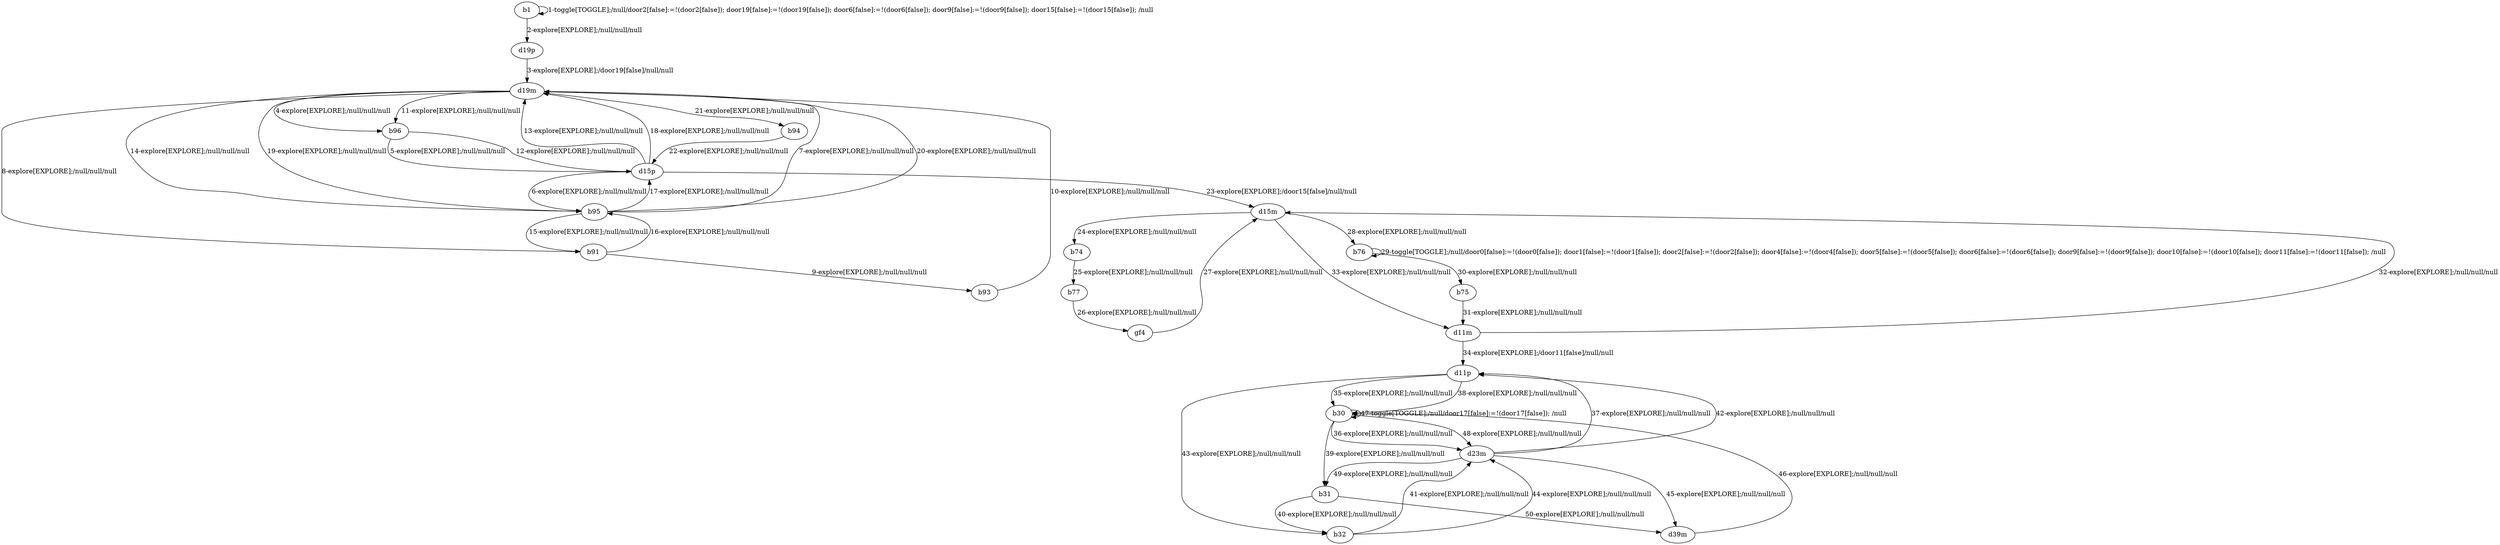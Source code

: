 # Total number of goals covered by this test: 1
# b31 --> d39m

digraph g {
"b1" -> "b1" [label = "1-toggle[TOGGLE];/null/door2[false]:=!(door2[false]); door19[false]:=!(door19[false]); door6[false]:=!(door6[false]); door9[false]:=!(door9[false]); door15[false]:=!(door15[false]); /null"];
"b1" -> "d19p" [label = "2-explore[EXPLORE];/null/null/null"];
"d19p" -> "d19m" [label = "3-explore[EXPLORE];/door19[false]/null/null"];
"d19m" -> "b96" [label = "4-explore[EXPLORE];/null/null/null"];
"b96" -> "d15p" [label = "5-explore[EXPLORE];/null/null/null"];
"d15p" -> "b95" [label = "6-explore[EXPLORE];/null/null/null"];
"b95" -> "d19m" [label = "7-explore[EXPLORE];/null/null/null"];
"d19m" -> "b91" [label = "8-explore[EXPLORE];/null/null/null"];
"b91" -> "b93" [label = "9-explore[EXPLORE];/null/null/null"];
"b93" -> "d19m" [label = "10-explore[EXPLORE];/null/null/null"];
"d19m" -> "b96" [label = "11-explore[EXPLORE];/null/null/null"];
"b96" -> "d15p" [label = "12-explore[EXPLORE];/null/null/null"];
"d15p" -> "d19m" [label = "13-explore[EXPLORE];/null/null/null"];
"d19m" -> "b95" [label = "14-explore[EXPLORE];/null/null/null"];
"b95" -> "b91" [label = "15-explore[EXPLORE];/null/null/null"];
"b91" -> "b95" [label = "16-explore[EXPLORE];/null/null/null"];
"b95" -> "d15p" [label = "17-explore[EXPLORE];/null/null/null"];
"d15p" -> "d19m" [label = "18-explore[EXPLORE];/null/null/null"];
"d19m" -> "b95" [label = "19-explore[EXPLORE];/null/null/null"];
"b95" -> "d19m" [label = "20-explore[EXPLORE];/null/null/null"];
"d19m" -> "b94" [label = "21-explore[EXPLORE];/null/null/null"];
"b94" -> "d15p" [label = "22-explore[EXPLORE];/null/null/null"];
"d15p" -> "d15m" [label = "23-explore[EXPLORE];/door15[false]/null/null"];
"d15m" -> "b74" [label = "24-explore[EXPLORE];/null/null/null"];
"b74" -> "b77" [label = "25-explore[EXPLORE];/null/null/null"];
"b77" -> "gf4" [label = "26-explore[EXPLORE];/null/null/null"];
"gf4" -> "d15m" [label = "27-explore[EXPLORE];/null/null/null"];
"d15m" -> "b76" [label = "28-explore[EXPLORE];/null/null/null"];
"b76" -> "b76" [label = "29-toggle[TOGGLE];/null/door0[false]:=!(door0[false]); door1[false]:=!(door1[false]); door2[false]:=!(door2[false]); door4[false]:=!(door4[false]); door5[false]:=!(door5[false]); door6[false]:=!(door6[false]); door9[false]:=!(door9[false]); door10[false]:=!(door10[false]); door11[false]:=!(door11[false]); /null"];
"b76" -> "b75" [label = "30-explore[EXPLORE];/null/null/null"];
"b75" -> "d11m" [label = "31-explore[EXPLORE];/null/null/null"];
"d11m" -> "d15m" [label = "32-explore[EXPLORE];/null/null/null"];
"d15m" -> "d11m" [label = "33-explore[EXPLORE];/null/null/null"];
"d11m" -> "d11p" [label = "34-explore[EXPLORE];/door11[false]/null/null"];
"d11p" -> "b30" [label = "35-explore[EXPLORE];/null/null/null"];
"b30" -> "d23m" [label = "36-explore[EXPLORE];/null/null/null"];
"d23m" -> "d11p" [label = "37-explore[EXPLORE];/null/null/null"];
"d11p" -> "b30" [label = "38-explore[EXPLORE];/null/null/null"];
"b30" -> "b31" [label = "39-explore[EXPLORE];/null/null/null"];
"b31" -> "b32" [label = "40-explore[EXPLORE];/null/null/null"];
"b32" -> "d23m" [label = "41-explore[EXPLORE];/null/null/null"];
"d23m" -> "d11p" [label = "42-explore[EXPLORE];/null/null/null"];
"d11p" -> "b32" [label = "43-explore[EXPLORE];/null/null/null"];
"b32" -> "d23m" [label = "44-explore[EXPLORE];/null/null/null"];
"d23m" -> "d39m" [label = "45-explore[EXPLORE];/null/null/null"];
"d39m" -> "b30" [label = "46-explore[EXPLORE];/null/null/null"];
"b30" -> "b30" [label = "47-toggle[TOGGLE];/null/door17[false]:=!(door17[false]); /null"];
"b30" -> "d23m" [label = "48-explore[EXPLORE];/null/null/null"];
"d23m" -> "b31" [label = "49-explore[EXPLORE];/null/null/null"];
"b31" -> "d39m" [label = "50-explore[EXPLORE];/null/null/null"];
}